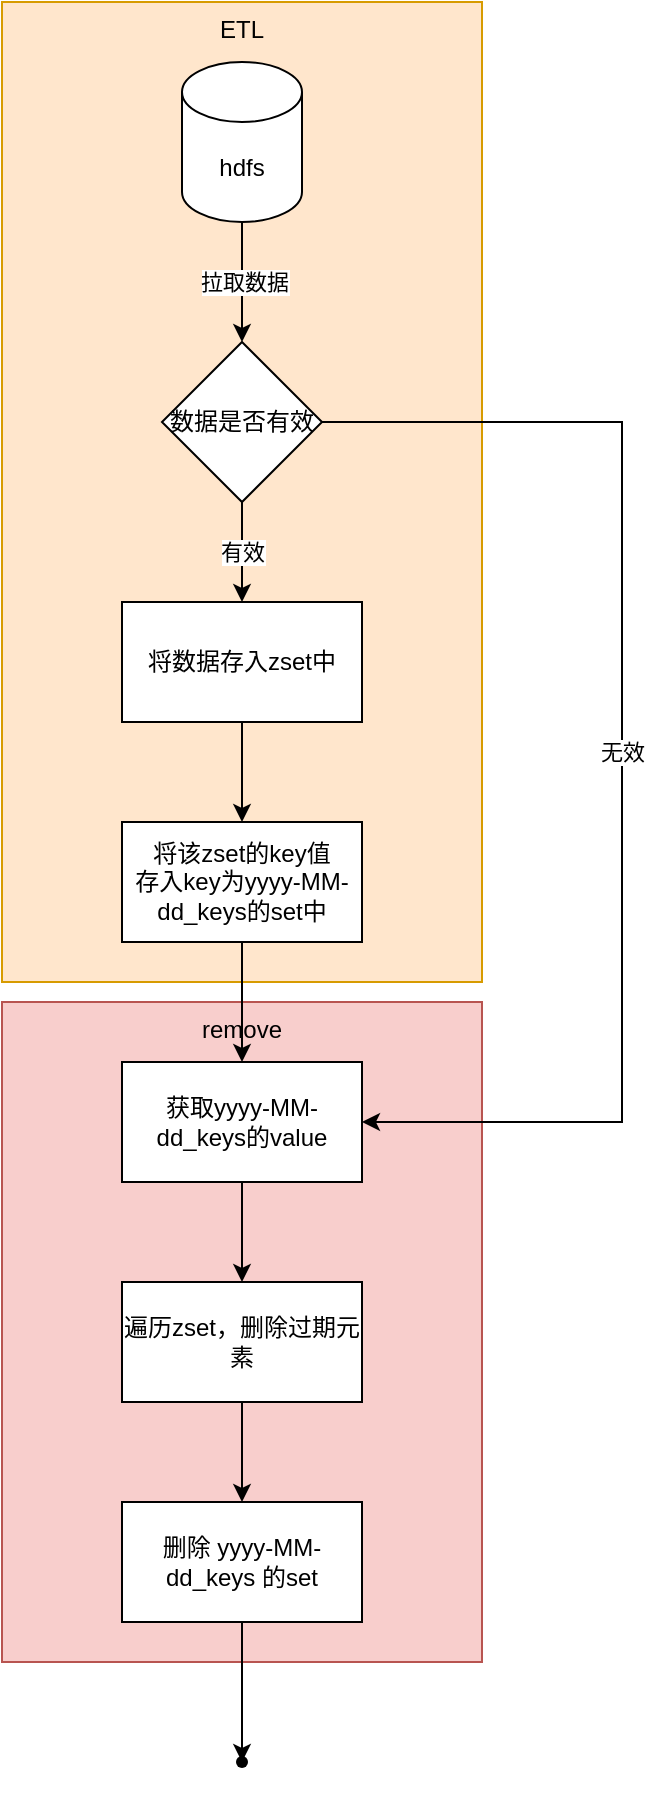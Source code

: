 <mxfile version="20.3.2" type="github">
  <diagram id="RBm-Ief8d5Q1XfwuI2k8" name="第 1 页">
    <mxGraphModel dx="1422" dy="754" grid="1" gridSize="10" guides="1" tooltips="1" connect="1" arrows="1" fold="1" page="1" pageScale="1" pageWidth="850" pageHeight="1100" background="#ffffff" math="0" shadow="0">
      <root>
        <mxCell id="0" />
        <mxCell id="1" parent="0" />
        <mxCell id="lcfS1BVxuecye2Q4z7mH-19" value="remove" style="rounded=0;whiteSpace=wrap;html=1;fillColor=#f8cecc;strokeColor=#b85450;verticalAlign=top;" vertex="1" parent="1">
          <mxGeometry x="200" y="510" width="240" height="330" as="geometry" />
        </mxCell>
        <mxCell id="lcfS1BVxuecye2Q4z7mH-12" value="ETL" style="rounded=0;whiteSpace=wrap;html=1;fillColor=#ffe6cc;strokeColor=#d79b00;verticalAlign=top;" vertex="1" parent="1">
          <mxGeometry x="200" y="10" width="240" height="490" as="geometry" />
        </mxCell>
        <mxCell id="lcfS1BVxuecye2Q4z7mH-3" value="拉取数据" style="edgeStyle=orthogonalEdgeStyle;rounded=0;orthogonalLoop=1;jettySize=auto;html=1;" edge="1" parent="1" source="lcfS1BVxuecye2Q4z7mH-2">
          <mxGeometry relative="1" as="geometry">
            <mxPoint x="320" y="180" as="targetPoint" />
          </mxGeometry>
        </mxCell>
        <mxCell id="lcfS1BVxuecye2Q4z7mH-2" value="hdfs" style="shape=cylinder3;whiteSpace=wrap;html=1;boundedLbl=1;backgroundOutline=1;size=15;" vertex="1" parent="1">
          <mxGeometry x="290" y="40" width="60" height="80" as="geometry" />
        </mxCell>
        <mxCell id="lcfS1BVxuecye2Q4z7mH-6" value="有效" style="edgeStyle=orthogonalEdgeStyle;rounded=0;orthogonalLoop=1;jettySize=auto;html=1;" edge="1" parent="1" source="lcfS1BVxuecye2Q4z7mH-4" target="lcfS1BVxuecye2Q4z7mH-5">
          <mxGeometry relative="1" as="geometry" />
        </mxCell>
        <mxCell id="lcfS1BVxuecye2Q4z7mH-10" value="无效" style="edgeStyle=orthogonalEdgeStyle;rounded=0;orthogonalLoop=1;jettySize=auto;html=1;entryX=1;entryY=0.5;entryDx=0;entryDy=0;" edge="1" parent="1" source="lcfS1BVxuecye2Q4z7mH-4" target="lcfS1BVxuecye2Q4z7mH-9">
          <mxGeometry relative="1" as="geometry">
            <Array as="points">
              <mxPoint x="510" y="220" />
              <mxPoint x="510" y="570" />
            </Array>
          </mxGeometry>
        </mxCell>
        <mxCell id="lcfS1BVxuecye2Q4z7mH-4" value="数据是否有效" style="rhombus;whiteSpace=wrap;html=1;" vertex="1" parent="1">
          <mxGeometry x="280" y="180" width="80" height="80" as="geometry" />
        </mxCell>
        <mxCell id="lcfS1BVxuecye2Q4z7mH-8" value="" style="edgeStyle=orthogonalEdgeStyle;rounded=0;orthogonalLoop=1;jettySize=auto;html=1;" edge="1" parent="1" source="lcfS1BVxuecye2Q4z7mH-5" target="lcfS1BVxuecye2Q4z7mH-7">
          <mxGeometry relative="1" as="geometry" />
        </mxCell>
        <mxCell id="lcfS1BVxuecye2Q4z7mH-5" value="将数据存入zset中&lt;br&gt;" style="whiteSpace=wrap;html=1;" vertex="1" parent="1">
          <mxGeometry x="260" y="310" width="120" height="60" as="geometry" />
        </mxCell>
        <mxCell id="lcfS1BVxuecye2Q4z7mH-11" value="" style="edgeStyle=orthogonalEdgeStyle;rounded=0;orthogonalLoop=1;jettySize=auto;html=1;" edge="1" parent="1" source="lcfS1BVxuecye2Q4z7mH-7" target="lcfS1BVxuecye2Q4z7mH-9">
          <mxGeometry relative="1" as="geometry" />
        </mxCell>
        <mxCell id="lcfS1BVxuecye2Q4z7mH-7" value="将该zset的key值&lt;br&gt;存入key为yyyy-MM-dd_keys的set中" style="whiteSpace=wrap;html=1;" vertex="1" parent="1">
          <mxGeometry x="260" y="420" width="120" height="60" as="geometry" />
        </mxCell>
        <mxCell id="lcfS1BVxuecye2Q4z7mH-16" value="" style="edgeStyle=orthogonalEdgeStyle;rounded=0;orthogonalLoop=1;jettySize=auto;html=1;" edge="1" parent="1" source="lcfS1BVxuecye2Q4z7mH-9" target="lcfS1BVxuecye2Q4z7mH-15">
          <mxGeometry relative="1" as="geometry" />
        </mxCell>
        <mxCell id="lcfS1BVxuecye2Q4z7mH-9" value="获取yyyy-MM-dd_keys的value" style="whiteSpace=wrap;html=1;" vertex="1" parent="1">
          <mxGeometry x="260" y="540" width="120" height="60" as="geometry" />
        </mxCell>
        <mxCell id="lcfS1BVxuecye2Q4z7mH-18" value="" style="edgeStyle=orthogonalEdgeStyle;rounded=0;orthogonalLoop=1;jettySize=auto;html=1;" edge="1" parent="1" source="lcfS1BVxuecye2Q4z7mH-15" target="lcfS1BVxuecye2Q4z7mH-17">
          <mxGeometry relative="1" as="geometry" />
        </mxCell>
        <mxCell id="lcfS1BVxuecye2Q4z7mH-15" value="遍历zset，删除过期元素" style="whiteSpace=wrap;html=1;" vertex="1" parent="1">
          <mxGeometry x="260" y="650" width="120" height="60" as="geometry" />
        </mxCell>
        <mxCell id="lcfS1BVxuecye2Q4z7mH-21" value="" style="edgeStyle=orthogonalEdgeStyle;rounded=0;orthogonalLoop=1;jettySize=auto;html=1;" edge="1" parent="1" source="lcfS1BVxuecye2Q4z7mH-17" target="lcfS1BVxuecye2Q4z7mH-20">
          <mxGeometry relative="1" as="geometry" />
        </mxCell>
        <mxCell id="lcfS1BVxuecye2Q4z7mH-17" value="删除 yyyy-MM-dd_keys 的set" style="whiteSpace=wrap;html=1;" vertex="1" parent="1">
          <mxGeometry x="260" y="760" width="120" height="60" as="geometry" />
        </mxCell>
        <mxCell id="lcfS1BVxuecye2Q4z7mH-20" value="" style="shape=waypoint;sketch=0;size=6;pointerEvents=1;points=[];fillColor=default;resizable=0;rotatable=0;perimeter=centerPerimeter;snapToPoint=1;" vertex="1" parent="1">
          <mxGeometry x="300" y="870" width="40" height="40" as="geometry" />
        </mxCell>
      </root>
    </mxGraphModel>
  </diagram>
</mxfile>
